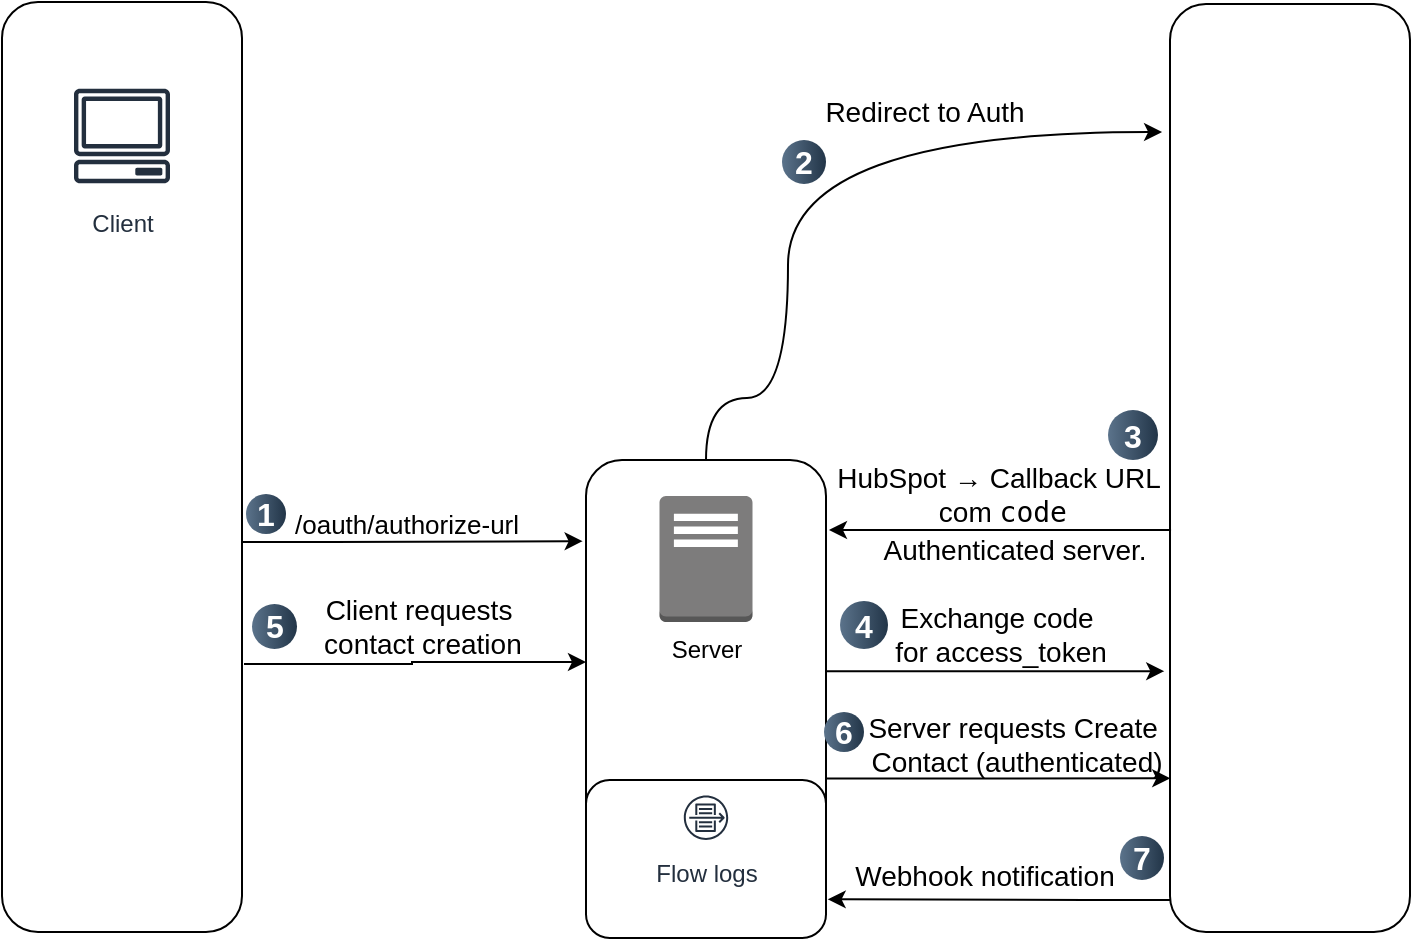 <mxfile version="26.2.8">
  <diagram name="Página-1" id="ywk-HJsUbcEhkdRfvcGg">
    <mxGraphModel dx="1190" dy="663" grid="0" gridSize="10" guides="1" tooltips="1" connect="1" arrows="1" fold="1" page="1" pageScale="1" pageWidth="827" pageHeight="1169" math="0" shadow="0">
      <root>
        <mxCell id="0" />
        <mxCell id="1" parent="0" />
        <mxCell id="RSOyK7nKB_YsAl5glASh-1" value="" style="rounded=1;whiteSpace=wrap;html=1;" vertex="1" parent="1">
          <mxGeometry x="365" y="288" width="120" height="236" as="geometry" />
        </mxCell>
        <mxCell id="RSOyK7nKB_YsAl5glASh-2" value="" style="rounded=1;whiteSpace=wrap;html=1;" vertex="1" parent="1">
          <mxGeometry x="657" y="60" width="120" height="464" as="geometry" />
        </mxCell>
        <mxCell id="RSOyK7nKB_YsAl5glASh-4" value="" style="shape=image;verticalLabelPosition=bottom;labelBackgroundColor=default;verticalAlign=top;aspect=fixed;imageAspect=0;image=https://www.digitalcompass.one/hs-fs/hubfs/HubSpot-Logo.png?width=3840&amp;height=2160&amp;name=HubSpot-Logo.png;" vertex="1" parent="1">
          <mxGeometry x="663" y="99" width="108" height="60.75" as="geometry" />
        </mxCell>
        <mxCell id="RSOyK7nKB_YsAl5glASh-21" style="edgeStyle=orthogonalEdgeStyle;rounded=0;orthogonalLoop=1;jettySize=auto;html=1;" edge="1" parent="1">
          <mxGeometry relative="1" as="geometry">
            <mxPoint x="365" y="389" as="targetPoint" />
            <mxPoint x="194" y="389.966" as="sourcePoint" />
            <Array as="points">
              <mxPoint x="278" y="390" />
              <mxPoint x="361" y="389" />
            </Array>
          </mxGeometry>
        </mxCell>
        <mxCell id="RSOyK7nKB_YsAl5glASh-5" value="" style="rounded=1;whiteSpace=wrap;html=1;" vertex="1" parent="1">
          <mxGeometry x="73" y="59" width="120" height="465" as="geometry" />
        </mxCell>
        <mxCell id="RSOyK7nKB_YsAl5glASh-6" value="Client" style="sketch=0;outlineConnect=0;fontColor=#232F3E;gradientColor=none;strokeColor=#232F3E;fillColor=#ffffff;dashed=0;verticalLabelPosition=bottom;verticalAlign=top;align=center;html=1;fontSize=12;fontStyle=0;aspect=fixed;shape=mxgraph.aws4.resourceIcon;resIcon=mxgraph.aws4.client;" vertex="1" parent="1">
          <mxGeometry x="103" y="96" width="60" height="60" as="geometry" />
        </mxCell>
        <mxCell id="RSOyK7nKB_YsAl5glASh-7" value="Server" style="outlineConnect=0;dashed=0;verticalLabelPosition=bottom;verticalAlign=top;align=center;html=1;shape=mxgraph.aws3.traditional_server;fillColor=#7D7C7C;gradientColor=none;" vertex="1" parent="1">
          <mxGeometry x="401.75" y="306" width="46.5" height="63" as="geometry" />
        </mxCell>
        <mxCell id="RSOyK7nKB_YsAl5glASh-8" style="edgeStyle=orthogonalEdgeStyle;rounded=0;orthogonalLoop=1;jettySize=auto;html=1;entryX=-0.014;entryY=0.172;entryDx=0;entryDy=0;entryPerimeter=0;flowAnimation=0;shadow=0;" edge="1" parent="1" source="RSOyK7nKB_YsAl5glASh-5" target="RSOyK7nKB_YsAl5glASh-1">
          <mxGeometry relative="1" as="geometry">
            <Array as="points">
              <mxPoint x="237" y="329" />
              <mxPoint x="237" y="329" />
            </Array>
          </mxGeometry>
        </mxCell>
        <mxCell id="RSOyK7nKB_YsAl5glASh-10" value="&lt;font style=&quot;font-size: 13px;&quot;&gt;/oauth/authorize-url&lt;/font&gt;" style="edgeLabel;html=1;align=center;verticalAlign=middle;resizable=0;points=[];" vertex="1" connectable="0" parent="RSOyK7nKB_YsAl5glASh-8">
          <mxGeometry x="-0.135" y="2" relative="1" as="geometry">
            <mxPoint x="8" y="-7" as="offset" />
          </mxGeometry>
        </mxCell>
        <mxCell id="RSOyK7nKB_YsAl5glASh-12" value="1" style="ellipse;whiteSpace=wrap;html=1;aspect=fixed;rotation=0;gradientColor=#223548;strokeColor=none;gradientDirection=east;fillColor=#5b738b;rounded=0;pointerEvents=0;fontFamily=Helvetica;fontSize=16;fontColor=#FFFFFF;spacingTop=4;spacingBottom=4;spacingLeft=4;spacingRight=4;points=[];fontStyle=1" vertex="1" parent="1">
          <mxGeometry x="195" y="305" width="20" height="20" as="geometry" />
        </mxCell>
        <mxCell id="RSOyK7nKB_YsAl5glASh-13" value="2" style="ellipse;whiteSpace=wrap;html=1;aspect=fixed;rotation=0;gradientColor=#223548;strokeColor=none;gradientDirection=east;fillColor=#5b738b;rounded=0;pointerEvents=0;fontFamily=Helvetica;fontSize=16;fontColor=#FFFFFF;spacingTop=4;spacingBottom=4;spacingLeft=4;spacingRight=4;points=[];fontStyle=1" vertex="1" parent="1">
          <mxGeometry x="463" y="128" width="22" height="22" as="geometry" />
        </mxCell>
        <mxCell id="RSOyK7nKB_YsAl5glASh-15" style="edgeStyle=orthogonalEdgeStyle;rounded=0;orthogonalLoop=1;jettySize=auto;html=1;entryX=-0.033;entryY=0.138;entryDx=0;entryDy=0;entryPerimeter=0;curved=1;exitX=0.5;exitY=0;exitDx=0;exitDy=0;" edge="1" parent="1" source="RSOyK7nKB_YsAl5glASh-1" target="RSOyK7nKB_YsAl5glASh-2">
          <mxGeometry relative="1" as="geometry">
            <Array as="points">
              <mxPoint x="425" y="257" />
              <mxPoint x="466" y="257" />
              <mxPoint x="466" y="124" />
            </Array>
          </mxGeometry>
        </mxCell>
        <mxCell id="RSOyK7nKB_YsAl5glASh-16" value="&lt;font style=&quot;font-size: 14px;&quot;&gt;Redirect to Auth&lt;/font&gt;" style="text;html=1;align=center;verticalAlign=middle;resizable=0;points=[];autosize=1;strokeColor=none;fillColor=none;" vertex="1" parent="1">
          <mxGeometry x="475" y="99" width="118" height="29" as="geometry" />
        </mxCell>
        <mxCell id="RSOyK7nKB_YsAl5glASh-17" style="edgeStyle=orthogonalEdgeStyle;rounded=0;orthogonalLoop=1;jettySize=auto;html=1;entryX=1.008;entryY=0.343;entryDx=0;entryDy=0;entryPerimeter=0;" edge="1" parent="1">
          <mxGeometry relative="1" as="geometry">
            <mxPoint x="657.52" y="323.0" as="sourcePoint" />
            <mxPoint x="486.48" y="322.948" as="targetPoint" />
            <Array as="points">
              <mxPoint x="615.52" y="323" />
              <mxPoint x="615.52" y="323" />
            </Array>
          </mxGeometry>
        </mxCell>
        <mxCell id="RSOyK7nKB_YsAl5glASh-18" value="&lt;font style=&quot;font-size: 14px;&quot;&gt;HubSpot → Callback URL&lt;br&gt;&amp;nbsp;com &lt;code style=&quot;&quot; data-end=&quot;834&quot; data-start=&quot;828&quot;&gt;code&lt;/code&gt;&lt;/font&gt;" style="text;html=1;align=center;verticalAlign=middle;resizable=0;points=[];autosize=1;strokeColor=none;fillColor=none;" vertex="1" parent="1">
          <mxGeometry x="480.52" y="281" width="180" height="47" as="geometry" />
        </mxCell>
        <mxCell id="RSOyK7nKB_YsAl5glASh-19" value="3" style="ellipse;whiteSpace=wrap;html=1;aspect=fixed;rotation=0;gradientColor=#223548;strokeColor=none;gradientDirection=east;fillColor=#5b738b;rounded=0;pointerEvents=0;fontFamily=Helvetica;fontSize=16;fontColor=#FFFFFF;spacingTop=4;spacingBottom=4;spacingLeft=4;spacingRight=4;points=[];fontStyle=1" vertex="1" parent="1">
          <mxGeometry x="626" y="263" width="25" height="25" as="geometry" />
        </mxCell>
        <mxCell id="RSOyK7nKB_YsAl5glASh-20" value="&lt;font style=&quot;font-size: 14px;&quot;&gt;Authenticated server.&lt;/font&gt;" style="text;html=1;align=center;verticalAlign=middle;resizable=0;points=[];autosize=1;strokeColor=none;fillColor=none;" vertex="1" parent="1">
          <mxGeometry x="504" y="318" width="150" height="29" as="geometry" />
        </mxCell>
        <mxCell id="RSOyK7nKB_YsAl5glASh-23" value="&lt;font style=&quot;font-size: 14px;&quot;&gt;Client requests&lt;/font&gt;&lt;div&gt;&lt;font style=&quot;font-size: 14px;&quot;&gt;&amp;nbsp;contact creation&lt;/font&gt;&lt;/div&gt;" style="text;html=1;align=center;verticalAlign=middle;resizable=0;points=[];autosize=1;strokeColor=none;fillColor=none;" vertex="1" parent="1">
          <mxGeometry x="220.5" y="348.25" width="121" height="46" as="geometry" />
        </mxCell>
        <mxCell id="RSOyK7nKB_YsAl5glASh-24" style="edgeStyle=orthogonalEdgeStyle;rounded=0;orthogonalLoop=1;jettySize=auto;html=1;entryX=0.001;entryY=0.823;entryDx=0;entryDy=0;entryPerimeter=0;" edge="1" parent="1">
          <mxGeometry relative="1" as="geometry">
            <mxPoint x="485" y="447.29" as="sourcePoint" />
            <mxPoint x="657.12" y="447.162" as="targetPoint" />
            <Array as="points">
              <mxPoint x="511" y="447.29" />
              <mxPoint x="511" y="447.29" />
            </Array>
          </mxGeometry>
        </mxCell>
        <mxCell id="RSOyK7nKB_YsAl5glASh-25" value="&lt;font style=&quot;font-size: 14px;&quot;&gt;Server requests Create&amp;nbsp;&lt;/font&gt;&lt;div&gt;&lt;font style=&quot;font-size: 14px;&quot;&gt;Contact (authenticated)&lt;/font&gt;&lt;/div&gt;" style="text;html=1;align=center;verticalAlign=middle;resizable=0;points=[];autosize=1;strokeColor=none;fillColor=none;" vertex="1" parent="1">
          <mxGeometry x="496" y="407" width="167" height="46" as="geometry" />
        </mxCell>
        <mxCell id="RSOyK7nKB_YsAl5glASh-26" value="5" style="ellipse;whiteSpace=wrap;html=1;aspect=fixed;rotation=0;gradientColor=#223548;strokeColor=none;gradientDirection=east;fillColor=#5b738b;rounded=0;pointerEvents=0;fontFamily=Helvetica;fontSize=16;fontColor=#FFFFFF;spacingTop=4;spacingBottom=4;spacingLeft=4;spacingRight=4;points=[];fontStyle=1" vertex="1" parent="1">
          <mxGeometry x="198" y="360" width="22.5" height="22.5" as="geometry" />
        </mxCell>
        <mxCell id="RSOyK7nKB_YsAl5glASh-27" value="" style="rounded=1;whiteSpace=wrap;html=1;" vertex="1" parent="1">
          <mxGeometry x="365" y="448" width="120" height="79" as="geometry" />
        </mxCell>
        <mxCell id="RSOyK7nKB_YsAl5glASh-28" style="edgeStyle=orthogonalEdgeStyle;rounded=0;orthogonalLoop=1;jettySize=auto;html=1;entryX=1.007;entryY=0.578;entryDx=0;entryDy=0;entryPerimeter=0;" edge="1" parent="1">
          <mxGeometry relative="1" as="geometry">
            <mxPoint x="657.0" y="508.0" as="sourcePoint" />
            <mxPoint x="485.84" y="507.662" as="targetPoint" />
            <Array as="points">
              <mxPoint x="615" y="508" />
              <mxPoint x="615" y="508" />
            </Array>
          </mxGeometry>
        </mxCell>
        <mxCell id="RSOyK7nKB_YsAl5glASh-29" value="&lt;font style=&quot;font-size: 14px;&quot;&gt;Webhook notification&lt;/font&gt;" style="edgeLabel;html=1;align=center;verticalAlign=middle;resizable=0;points=[];" vertex="1" connectable="0" parent="RSOyK7nKB_YsAl5glASh-28">
          <mxGeometry x="0.065" y="-2" relative="1" as="geometry">
            <mxPoint x="-2" y="-10" as="offset" />
          </mxGeometry>
        </mxCell>
        <mxCell id="RSOyK7nKB_YsAl5glASh-30" value="6" style="ellipse;whiteSpace=wrap;html=1;aspect=fixed;rotation=0;gradientColor=#223548;strokeColor=none;gradientDirection=east;fillColor=#5b738b;rounded=0;pointerEvents=0;fontFamily=Helvetica;fontSize=16;fontColor=#FFFFFF;spacingTop=4;spacingBottom=4;spacingLeft=4;spacingRight=4;points=[];fontStyle=1" vertex="1" parent="1">
          <mxGeometry x="484" y="414" width="20" height="20" as="geometry" />
        </mxCell>
        <mxCell id="RSOyK7nKB_YsAl5glASh-31" value="Flow logs" style="sketch=0;outlineConnect=0;fontColor=#232F3E;gradientColor=none;strokeColor=#232F3E;fillColor=#ffffff;dashed=0;verticalLabelPosition=bottom;verticalAlign=top;align=center;html=1;fontSize=12;fontStyle=0;aspect=fixed;shape=mxgraph.aws4.resourceIcon;resIcon=mxgraph.aws4.flow_logs;" vertex="1" parent="1">
          <mxGeometry x="411.13" y="453" width="27.75" height="27.75" as="geometry" />
        </mxCell>
        <mxCell id="RSOyK7nKB_YsAl5glASh-32" style="edgeStyle=orthogonalEdgeStyle;rounded=0;orthogonalLoop=1;jettySize=auto;html=1;entryX=-0.024;entryY=0.681;entryDx=0;entryDy=0;entryPerimeter=0;" edge="1" parent="1">
          <mxGeometry relative="1" as="geometry">
            <mxPoint x="485" y="393.6" as="sourcePoint" />
            <mxPoint x="654.12" y="393.584" as="targetPoint" />
            <Array as="points">
              <mxPoint x="503" y="393.6" />
              <mxPoint x="503" y="393.6" />
            </Array>
          </mxGeometry>
        </mxCell>
        <mxCell id="RSOyK7nKB_YsAl5glASh-33" value="&lt;font style=&quot;font-size: 14px;&quot;&gt;Exchange code&amp;nbsp;&lt;/font&gt;&lt;div&gt;&lt;font style=&quot;font-size: 14px;&quot;&gt;for access_token&lt;/font&gt;&lt;/div&gt;" style="edgeLabel;html=1;align=center;verticalAlign=middle;resizable=0;points=[];" vertex="1" connectable="0" parent="RSOyK7nKB_YsAl5glASh-32">
          <mxGeometry x="-0.064" y="1" relative="1" as="geometry">
            <mxPoint x="8" y="-18" as="offset" />
          </mxGeometry>
        </mxCell>
        <mxCell id="RSOyK7nKB_YsAl5glASh-34" value="4" style="ellipse;whiteSpace=wrap;html=1;aspect=fixed;rotation=0;gradientColor=#223548;strokeColor=none;gradientDirection=east;fillColor=#5b738b;rounded=0;pointerEvents=0;fontFamily=Helvetica;fontSize=16;fontColor=#FFFFFF;spacingTop=4;spacingBottom=4;spacingLeft=4;spacingRight=4;points=[];fontStyle=1" vertex="1" parent="1">
          <mxGeometry x="492" y="358.5" width="24" height="24" as="geometry" />
        </mxCell>
        <mxCell id="RSOyK7nKB_YsAl5glASh-35" value="7" style="ellipse;whiteSpace=wrap;html=1;aspect=fixed;rotation=0;gradientColor=#223548;strokeColor=none;gradientDirection=east;fillColor=#5b738b;rounded=0;pointerEvents=0;fontFamily=Helvetica;fontSize=16;fontColor=#FFFFFF;spacingTop=4;spacingBottom=4;spacingLeft=4;spacingRight=4;points=[];fontStyle=1" vertex="1" parent="1">
          <mxGeometry x="632" y="476" width="22" height="22" as="geometry" />
        </mxCell>
      </root>
    </mxGraphModel>
  </diagram>
</mxfile>
